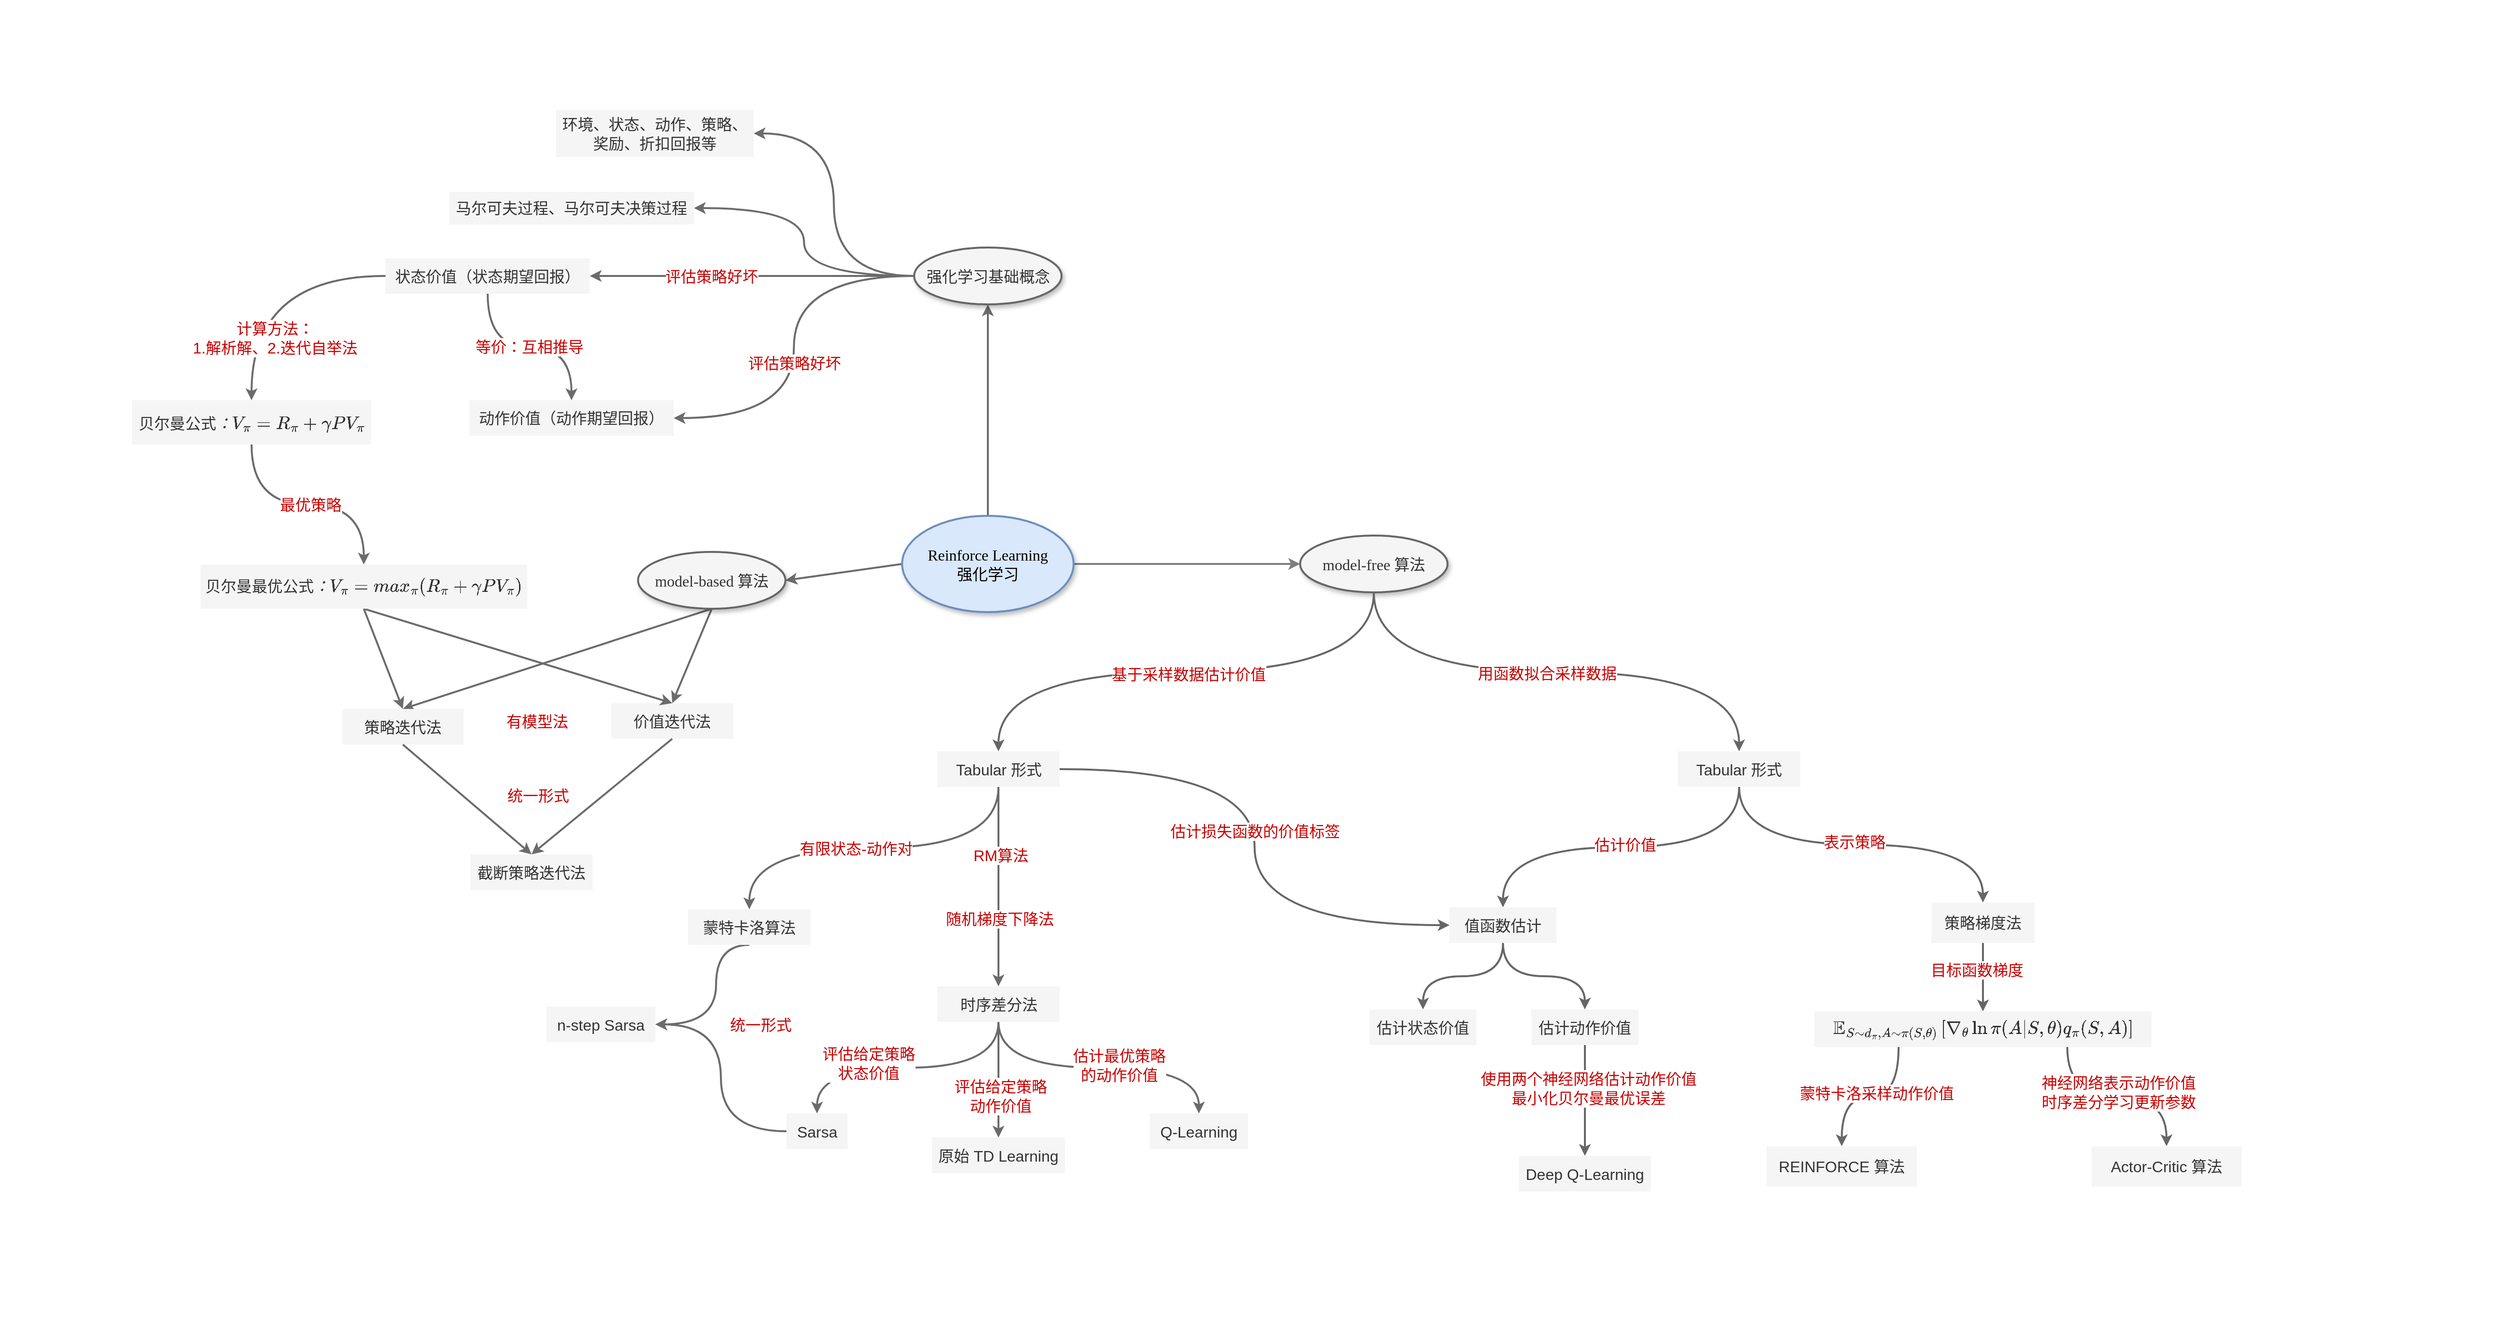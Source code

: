 <mxfile border="50" scale="3" compressed="false" locked="false" version="28.0.1">
  <diagram name="Blank" id="YmL12bMKpDGza6XwsDPr">
    <mxGraphModel dx="1973" dy="1643" grid="0" gridSize="10" guides="1" tooltips="1" connect="1" arrows="1" fold="1" page="0" pageScale="1" pageWidth="827" pageHeight="1169" background="none" math="1" shadow="0">
      <root>
        <mxCell id="X5NqExCQtvZxIxQ7pmgY-0" />
        <mxCell id="1" parent="X5NqExCQtvZxIxQ7pmgY-0" />
        <mxCell id="Gr0Zq-AI6Quabplr0KPa-179" value="" style="swimlane;html=1;startSize=0;horizontal=1;containerType=tree;labelBackgroundColor=none;strokeColor=none;strokeWidth=1;fillColor=none;fontFamily=Comic Sans MS;fontSize=16;swimlaneLine=0;dashed=1;collapsible=0;swimlaneFillColor=none;" parent="1" vertex="1">
          <mxGeometry x="-505" y="-457" width="2593" height="1385" as="geometry" />
        </mxCell>
        <mxCell id="jKKv0_7eQxVgF26MUgQf-13" style="edgeStyle=orthogonalEdgeStyle;rounded=0;orthogonalLoop=1;jettySize=auto;html=1;exitX=0.5;exitY=0;exitDx=0;exitDy=0;entryX=0.5;entryY=1;entryDx=0;entryDy=0;curved=1;strokeWidth=2;strokeColor=light-dark(#6b6b6b, #ededed);fontSize=16;" parent="Gr0Zq-AI6Quabplr0KPa-179" source="Gr0Zq-AI6Quabplr0KPa-180" target="jKKv0_7eQxVgF26MUgQf-10" edge="1">
          <mxGeometry relative="1" as="geometry" />
        </mxCell>
        <mxCell id="YHKigMuBGNWTJUqa9Iyw-3" style="rounded=0;orthogonalLoop=1;jettySize=auto;html=1;exitX=0;exitY=0.5;exitDx=0;exitDy=0;entryX=1;entryY=0.5;entryDx=0;entryDy=0;strokeWidth=2;strokeColor=light-dark(#6b6b6b, #ededed);fontSize=16;" parent="Gr0Zq-AI6Quabplr0KPa-179" source="Gr0Zq-AI6Quabplr0KPa-180" target="YHKigMuBGNWTJUqa9Iyw-2" edge="1">
          <mxGeometry relative="1" as="geometry" />
        </mxCell>
        <mxCell id="YHKigMuBGNWTJUqa9Iyw-14" style="edgeStyle=orthogonalEdgeStyle;rounded=0;orthogonalLoop=1;jettySize=auto;html=1;exitX=0.5;exitY=1;exitDx=0;exitDy=0;strokeWidth=2;curved=1;strokeColor=light-dark(#6b6b6b, #ededed);fontSize=16;" parent="Gr0Zq-AI6Quabplr0KPa-179" source="Gr0Zq-AI6Quabplr0KPa-180" target="Gr0Zq-AI6Quabplr0KPa-180" edge="1">
          <mxGeometry relative="1" as="geometry" />
        </mxCell>
        <mxCell id="uGdyaslb6LzEYvwGpBnf-5" style="edgeStyle=orthogonalEdgeStyle;rounded=0;orthogonalLoop=1;jettySize=auto;html=1;exitX=1;exitY=0.5;exitDx=0;exitDy=0;entryX=0;entryY=0.5;entryDx=0;entryDy=0;curved=1;strokeWidth=2;strokeColor=light-dark(#7e7e7e, #ededed);" parent="Gr0Zq-AI6Quabplr0KPa-179" source="Gr0Zq-AI6Quabplr0KPa-180" target="uGdyaslb6LzEYvwGpBnf-3" edge="1">
          <mxGeometry relative="1" as="geometry" />
        </mxCell>
        <mxCell id="Gr0Zq-AI6Quabplr0KPa-180" value="&lt;font face=&quot;Comic Sans MS&quot;&gt;Reinforce Learning&lt;/font&gt;&lt;div&gt;&lt;font face=&quot;Comic Sans MS&quot;&gt;强化学习&lt;/font&gt;&lt;/div&gt;" style="ellipse;whiteSpace=wrap;html=1;align=center;container=1;recursiveResize=0;treeFolding=1;strokeWidth=2;fontSize=16;fillColor=#dae8fc;strokeColor=#6c8ebf;shadow=1;" parent="Gr0Zq-AI6Quabplr0KPa-179" vertex="1">
          <mxGeometry x="936" y="535.5" width="178" height="100" as="geometry" />
        </mxCell>
        <mxCell id="DzTKUxqz9tWYfkctsdNh-5" style="edgeStyle=orthogonalEdgeStyle;rounded=0;orthogonalLoop=1;jettySize=auto;html=1;exitX=0;exitY=0.5;exitDx=0;exitDy=0;entryX=1;entryY=0.5;entryDx=0;entryDy=0;curved=1;strokeWidth=2;strokeColor=light-dark(#6b6b6b, #ededed);fontSize=16;" parent="Gr0Zq-AI6Quabplr0KPa-179" source="jKKv0_7eQxVgF26MUgQf-10" target="DzTKUxqz9tWYfkctsdNh-4" edge="1">
          <mxGeometry relative="1" as="geometry" />
        </mxCell>
        <mxCell id="krSz1H4tb5_PnrN1vSMn-18" style="edgeStyle=orthogonalEdgeStyle;rounded=0;orthogonalLoop=1;jettySize=auto;html=1;exitX=0;exitY=0.5;exitDx=0;exitDy=0;entryX=1;entryY=0.5;entryDx=0;entryDy=0;curved=1;strokeWidth=2;strokeColor=light-dark(#6b6b6b, #ededed);fontSize=16;" parent="Gr0Zq-AI6Quabplr0KPa-179" source="jKKv0_7eQxVgF26MUgQf-10" target="krSz1H4tb5_PnrN1vSMn-16" edge="1">
          <mxGeometry relative="1" as="geometry" />
        </mxCell>
        <mxCell id="krSz1H4tb5_PnrN1vSMn-22" value="&lt;span style=&quot;color: rgb(200, 0, 0);&quot;&gt;评估策略好坏&lt;/span&gt;" style="edgeLabel;html=1;align=center;verticalAlign=middle;resizable=0;points=[];fontSize=16;" parent="krSz1H4tb5_PnrN1vSMn-18" vertex="1" connectable="0">
          <mxGeometry x="0.082" relative="1" as="geometry">
            <mxPoint as="offset" />
          </mxGeometry>
        </mxCell>
        <mxCell id="jKKv0_7eQxVgF26MUgQf-10" value="&lt;div&gt;&lt;font face=&quot;Comic Sans MS&quot;&gt;强化学习基础概念&lt;/font&gt;&lt;/div&gt;" style="ellipse;whiteSpace=wrap;html=1;align=center;container=1;recursiveResize=0;treeFolding=1;strokeWidth=2;fontSize=16;shadow=1;fillColor=#f5f5f5;fontColor=#333333;strokeColor=#666666;" parent="Gr0Zq-AI6Quabplr0KPa-179" vertex="1">
          <mxGeometry x="948.5" y="257" width="153" height="59" as="geometry" />
        </mxCell>
        <mxCell id="DzTKUxqz9tWYfkctsdNh-4" value="马尔可夫过程、马尔可夫决策过程" style="text;html=1;align=center;verticalAlign=middle;whiteSpace=wrap;rounded=0;fontSize=16;fillColor=#f5f5f5;fontColor=#333333;strokeColor=none;" parent="Gr0Zq-AI6Quabplr0KPa-179" vertex="1">
          <mxGeometry x="466" y="199" width="254" height="34" as="geometry" />
        </mxCell>
        <mxCell id="krSz1H4tb5_PnrN1vSMn-16" value="&lt;div&gt;动作价值（动作期望回报）&lt;/div&gt;" style="text;html=1;align=center;verticalAlign=middle;whiteSpace=wrap;rounded=0;fontSize=16;fillColor=#f5f5f5;fontColor=#333333;strokeColor=none;" parent="Gr0Zq-AI6Quabplr0KPa-179" vertex="1">
          <mxGeometry x="487" y="415.5" width="212" height="37" as="geometry" />
        </mxCell>
        <mxCell id="anW6oPUvbK2CG_fKDn-M-3" value="&lt;div&gt;价值迭代法&lt;/div&gt;" style="text;html=1;align=center;verticalAlign=middle;whiteSpace=wrap;rounded=0;fontSize=16;fillColor=#f5f5f5;fontColor=#333333;strokeColor=none;" parent="Gr0Zq-AI6Quabplr0KPa-179" vertex="1">
          <mxGeometry x="634" y="730" width="127" height="37" as="geometry" />
        </mxCell>
        <mxCell id="YHKigMuBGNWTJUqa9Iyw-10" style="rounded=0;orthogonalLoop=1;jettySize=auto;html=1;exitX=0.5;exitY=1;exitDx=0;exitDy=0;entryX=0.5;entryY=0;entryDx=0;entryDy=0;strokeWidth=2;strokeColor=light-dark(#6b6b6b, #ededed);fontSize=16;" parent="Gr0Zq-AI6Quabplr0KPa-179" source="hJSKXu2BrGVSYL8usAjy-1" target="anW6oPUvbK2CG_fKDn-M-3" edge="1">
          <mxGeometry relative="1" as="geometry" />
        </mxCell>
        <mxCell id="hJSKXu2BrGVSYL8usAjy-1" value="&lt;div&gt;$$贝尔曼最优公式：V_{\pi}=max_{\pi}(R_{\pi}+\gamma P V_{\pi})$$&lt;/div&gt;" style="text;html=1;align=center;verticalAlign=middle;whiteSpace=wrap;rounded=0;fontSize=16;fillColor=#f5f5f5;fontColor=#333333;strokeColor=none;" parent="Gr0Zq-AI6Quabplr0KPa-179" vertex="1">
          <mxGeometry x="208" y="586" width="339" height="46" as="geometry" />
        </mxCell>
        <mxCell id="YHKigMuBGNWTJUqa9Iyw-11" style="rounded=0;orthogonalLoop=1;jettySize=auto;html=1;exitX=0.5;exitY=1;exitDx=0;exitDy=0;entryX=0.5;entryY=0;entryDx=0;entryDy=0;strokeColor=light-dark(#6b6b6b, #ededed);strokeWidth=2;fontSize=16;" parent="Gr0Zq-AI6Quabplr0KPa-179" source="YHKigMuBGNWTJUqa9Iyw-2" target="anW6oPUvbK2CG_fKDn-M-2" edge="1">
          <mxGeometry relative="1" as="geometry" />
        </mxCell>
        <mxCell id="YHKigMuBGNWTJUqa9Iyw-12" style="rounded=0;orthogonalLoop=1;jettySize=auto;html=1;exitX=0.5;exitY=1;exitDx=0;exitDy=0;entryX=0.5;entryY=0;entryDx=0;entryDy=0;strokeColor=light-dark(#6b6b6b, #ededed);strokeWidth=2;fontSize=16;" parent="Gr0Zq-AI6Quabplr0KPa-179" source="YHKigMuBGNWTJUqa9Iyw-2" target="anW6oPUvbK2CG_fKDn-M-3" edge="1">
          <mxGeometry relative="1" as="geometry" />
        </mxCell>
        <mxCell id="YHKigMuBGNWTJUqa9Iyw-2" value="&lt;div&gt;&lt;font face=&quot;Comic Sans MS&quot;&gt;model-based 算法&lt;/font&gt;&lt;/div&gt;" style="ellipse;whiteSpace=wrap;html=1;align=center;container=1;recursiveResize=0;treeFolding=1;strokeWidth=2;fontSize=16;shadow=1;fillColor=#f5f5f5;fontColor=#333333;strokeColor=#666666;" parent="Gr0Zq-AI6Quabplr0KPa-179" vertex="1">
          <mxGeometry x="662" y="573" width="153" height="59" as="geometry" />
        </mxCell>
        <mxCell id="anW6oPUvbK2CG_fKDn-M-12" value="&lt;font style=&quot;color: light-dark(rgb(200, 0, 0), rgb(237, 237, 237));&quot;&gt;有模型法&lt;/font&gt;" style="text;html=1;align=center;verticalAlign=middle;whiteSpace=wrap;rounded=0;fontSize=16;" parent="Gr0Zq-AI6Quabplr0KPa-179" vertex="1">
          <mxGeometry x="500" y="736" width="115" height="25" as="geometry" />
        </mxCell>
        <mxCell id="anW6oPUvbK2CG_fKDn-M-2" value="&lt;div&gt;策略迭代法&lt;/div&gt;" style="text;html=1;align=center;verticalAlign=middle;whiteSpace=wrap;rounded=0;fontSize=16;fillColor=#f5f5f5;fontColor=#333333;strokeColor=none;" parent="Gr0Zq-AI6Quabplr0KPa-179" vertex="1">
          <mxGeometry x="355" y="736" width="126" height="37" as="geometry" />
        </mxCell>
        <mxCell id="anW6oPUvbK2CG_fKDn-M-10" style="rounded=0;orthogonalLoop=1;jettySize=auto;html=1;exitX=0.5;exitY=1;exitDx=0;exitDy=0;strokeWidth=2;strokeColor=light-dark(#6b6b6b, #ededed);fontSize=16;entryX=0.5;entryY=0;entryDx=0;entryDy=0;" parent="Gr0Zq-AI6Quabplr0KPa-179" source="hJSKXu2BrGVSYL8usAjy-1" target="anW6oPUvbK2CG_fKDn-M-2" edge="1">
          <mxGeometry relative="1" as="geometry">
            <mxPoint x="330" y="722" as="targetPoint" />
          </mxGeometry>
        </mxCell>
        <mxCell id="0xfQ3__mSORnw1S1uJHA-2" value="&lt;div&gt;截断策略迭代法&lt;/div&gt;" style="text;html=1;align=center;verticalAlign=middle;whiteSpace=wrap;rounded=0;fontSize=16;fillColor=#f5f5f5;fontColor=#333333;strokeColor=none;" parent="Gr0Zq-AI6Quabplr0KPa-179" vertex="1">
          <mxGeometry x="488" y="887" width="127" height="37" as="geometry" />
        </mxCell>
        <mxCell id="0xfQ3__mSORnw1S1uJHA-3" style="rounded=0;orthogonalLoop=1;jettySize=auto;html=1;exitX=0.5;exitY=1;exitDx=0;exitDy=0;entryX=0.5;entryY=0;entryDx=0;entryDy=0;strokeWidth=2;strokeColor=light-dark(#6b6b6b, #ededed);fontSize=16;" parent="Gr0Zq-AI6Quabplr0KPa-179" source="anW6oPUvbK2CG_fKDn-M-2" target="0xfQ3__mSORnw1S1uJHA-2" edge="1">
          <mxGeometry relative="1" as="geometry" />
        </mxCell>
        <mxCell id="0xfQ3__mSORnw1S1uJHA-4" style="rounded=0;orthogonalLoop=1;jettySize=auto;html=1;exitX=0.5;exitY=1;exitDx=0;exitDy=0;entryX=0.5;entryY=0;entryDx=0;entryDy=0;strokeColor=light-dark(#6b6b6b, #ededed);strokeWidth=2;fontSize=16;" parent="Gr0Zq-AI6Quabplr0KPa-179" source="anW6oPUvbK2CG_fKDn-M-3" target="0xfQ3__mSORnw1S1uJHA-2" edge="1">
          <mxGeometry relative="1" as="geometry" />
        </mxCell>
        <mxCell id="YHKigMuBGNWTJUqa9Iyw-1" value="&lt;font style=&quot;color: light-dark(rgb(200, 0, 0), rgb(237, 237, 237));&quot;&gt;统一形式&lt;/font&gt;" style="text;html=1;align=center;verticalAlign=middle;resizable=0;points=[];autosize=1;strokeColor=none;fillColor=none;fontSize=16;" parent="Gr0Zq-AI6Quabplr0KPa-179" vertex="1">
          <mxGeometry x="516.5" y="810" width="82" height="31" as="geometry" />
        </mxCell>
        <mxCell id="anW6oPUvbK2CG_fKDn-M-8" style="edgeStyle=orthogonalEdgeStyle;rounded=0;orthogonalLoop=1;jettySize=auto;html=1;exitX=0.5;exitY=1;exitDx=0;exitDy=0;entryX=0.5;entryY=0;entryDx=0;entryDy=0;curved=1;strokeWidth=2;strokeColor=light-dark(#6b6b6b, #ededed);fontSize=16;" parent="Gr0Zq-AI6Quabplr0KPa-179" source="krSz1H4tb5_PnrN1vSMn-36" target="hJSKXu2BrGVSYL8usAjy-1" edge="1">
          <mxGeometry relative="1" as="geometry" />
        </mxCell>
        <mxCell id="anW6oPUvbK2CG_fKDn-M-9" value="最优策略" style="edgeLabel;html=1;align=center;verticalAlign=middle;resizable=0;points=[];fontColor=light-dark(#c80000, #ededed);fontSize=16;" parent="anW6oPUvbK2CG_fKDn-M-8" vertex="1" connectable="0">
          <mxGeometry x="-0.132" relative="1" as="geometry">
            <mxPoint x="18" as="offset" />
          </mxGeometry>
        </mxCell>
        <mxCell id="krSz1H4tb5_PnrN1vSMn-36" value="&lt;div&gt;$$贝尔曼公式：V_{\pi}=R_{\pi}+\gamma P V_{\pi}$$&lt;/div&gt;" style="text;html=1;align=center;verticalAlign=middle;whiteSpace=wrap;rounded=0;fontSize=16;fillColor=#f5f5f5;fontColor=#333333;strokeColor=none;" parent="Gr0Zq-AI6Quabplr0KPa-179" vertex="1">
          <mxGeometry x="137" y="415.5" width="248" height="46" as="geometry" />
        </mxCell>
        <mxCell id="krSz1H4tb5_PnrN1vSMn-37" style="edgeStyle=orthogonalEdgeStyle;rounded=0;orthogonalLoop=1;jettySize=auto;html=1;exitX=0;exitY=0.5;exitDx=0;exitDy=0;entryX=0.5;entryY=0;entryDx=0;entryDy=0;curved=1;strokeWidth=2;strokeColor=light-dark(#6b6b6b, #ededed);fontSize=16;" parent="Gr0Zq-AI6Quabplr0KPa-179" source="krSz1H4tb5_PnrN1vSMn-10" target="krSz1H4tb5_PnrN1vSMn-36" edge="1">
          <mxGeometry relative="1" as="geometry" />
        </mxCell>
        <mxCell id="iZsCwkJQV0r_uRHZyLfL-1" value="计算方法：&lt;div&gt;1.解析解、&lt;span style=&quot;background-color: light-dark(#ffffff, var(--ge-dark-color, #121212)); color: light-dark(rgb(200, 0, 0), rgb(237, 237, 237));&quot;&gt;2.迭代自举法&lt;/span&gt;&lt;/div&gt;" style="edgeLabel;html=1;align=center;verticalAlign=middle;resizable=0;points=[];fontColor=light-dark(#c80000, #ededed);fontSize=16;" parent="krSz1H4tb5_PnrN1vSMn-37" vertex="1" connectable="0">
          <mxGeometry x="0.003" y="-2" relative="1" as="geometry">
            <mxPoint x="19" y="66" as="offset" />
          </mxGeometry>
        </mxCell>
        <mxCell id="iZsCwkJQV0r_uRHZyLfL-5" style="edgeStyle=orthogonalEdgeStyle;rounded=0;orthogonalLoop=1;jettySize=auto;html=1;exitX=0.5;exitY=1;exitDx=0;exitDy=0;entryX=0.5;entryY=0;entryDx=0;entryDy=0;curved=1;strokeColor=light-dark(#6b6b6b, #ededed);strokeWidth=2;fontSize=16;" parent="Gr0Zq-AI6Quabplr0KPa-179" source="krSz1H4tb5_PnrN1vSMn-10" target="krSz1H4tb5_PnrN1vSMn-16" edge="1">
          <mxGeometry relative="1" as="geometry" />
        </mxCell>
        <mxCell id="KGutzesV_vw_Q6OyUhxC-1" value="&lt;font&gt;等价：互相推导&lt;/font&gt;" style="edgeLabel;html=1;align=center;verticalAlign=middle;resizable=0;points=[];fontColor=light-dark(#c80000, #ededed);fontSize=16;" parent="iZsCwkJQV0r_uRHZyLfL-5" vertex="1" connectable="0">
          <mxGeometry x="-0.273" y="11" relative="1" as="geometry">
            <mxPoint x="26" y="10" as="offset" />
          </mxGeometry>
        </mxCell>
        <mxCell id="krSz1H4tb5_PnrN1vSMn-10" value="&lt;div&gt;状态价值（状态期望回报）&lt;/div&gt;" style="text;html=1;align=center;verticalAlign=middle;whiteSpace=wrap;rounded=0;fontSize=16;fillColor=#f5f5f5;fontColor=#333333;strokeColor=none;" parent="Gr0Zq-AI6Quabplr0KPa-179" vertex="1">
          <mxGeometry x="400" y="268" width="212" height="37" as="geometry" />
        </mxCell>
        <mxCell id="krSz1H4tb5_PnrN1vSMn-11" style="edgeStyle=orthogonalEdgeStyle;rounded=0;orthogonalLoop=1;jettySize=auto;html=1;exitX=0;exitY=0.5;exitDx=0;exitDy=0;entryX=1;entryY=0.5;entryDx=0;entryDy=0;curved=1;strokeWidth=2;strokeColor=light-dark(#6b6b6b, #ededed);fontSize=16;" parent="Gr0Zq-AI6Quabplr0KPa-179" source="jKKv0_7eQxVgF26MUgQf-10" target="krSz1H4tb5_PnrN1vSMn-10" edge="1">
          <mxGeometry relative="1" as="geometry" />
        </mxCell>
        <mxCell id="krSz1H4tb5_PnrN1vSMn-15" value="&lt;font&gt;评估策略好坏&lt;/font&gt;" style="edgeLabel;html=1;align=center;verticalAlign=middle;resizable=0;points=[];fontColor=light-dark(#c80000, #ededed);fontSize=16;" parent="krSz1H4tb5_PnrN1vSMn-11" vertex="1" connectable="0">
          <mxGeometry x="0.048" y="-1" relative="1" as="geometry">
            <mxPoint x="-34" y="1" as="offset" />
          </mxGeometry>
        </mxCell>
        <mxCell id="DzTKUxqz9tWYfkctsdNh-1" value="环境、状态、动作、策略、奖励、折扣回报等" style="text;html=1;align=center;verticalAlign=middle;whiteSpace=wrap;rounded=0;fontSize=16;fillColor=#f5f5f5;fontColor=#333333;strokeColor=none;" parent="Gr0Zq-AI6Quabplr0KPa-179" vertex="1">
          <mxGeometry x="577" y="114" width="205" height="49" as="geometry" />
        </mxCell>
        <mxCell id="iZsCwkJQV0r_uRHZyLfL-4" style="edgeStyle=orthogonalEdgeStyle;rounded=0;orthogonalLoop=1;jettySize=auto;html=1;exitX=0;exitY=0.5;exitDx=0;exitDy=0;entryX=1;entryY=0.5;entryDx=0;entryDy=0;curved=1;strokeWidth=2;strokeColor=light-dark(#6b6b6b, #ededed);fontSize=16;" parent="Gr0Zq-AI6Quabplr0KPa-179" source="jKKv0_7eQxVgF26MUgQf-10" target="DzTKUxqz9tWYfkctsdNh-1" edge="1">
          <mxGeometry relative="1" as="geometry" />
        </mxCell>
        <mxCell id="uGdyaslb6LzEYvwGpBnf-3" value="&lt;div&gt;&lt;font face=&quot;Comic Sans MS&quot;&gt;model-free 算法&lt;/font&gt;&lt;/div&gt;" style="ellipse;whiteSpace=wrap;html=1;align=center;container=1;recursiveResize=0;treeFolding=1;strokeWidth=2;fontSize=16;shadow=1;fillColor=#f5f5f5;fontColor=#333333;strokeColor=#666666;" parent="Gr0Zq-AI6Quabplr0KPa-179" vertex="1">
          <mxGeometry x="1349" y="556" width="153" height="59" as="geometry" />
        </mxCell>
        <mxCell id="o1xfVa4LQk4047sGfXNC-4" style="rounded=0;orthogonalLoop=1;jettySize=auto;html=1;exitX=0.5;exitY=1;exitDx=0;exitDy=0;entryX=0.5;entryY=0;entryDx=0;entryDy=0;strokeColor=light-dark(#666666, #ededed);strokeWidth=2;" parent="Gr0Zq-AI6Quabplr0KPa-179" source="uGdyaslb6LzEYvwGpBnf-16" target="o1xfVa4LQk4047sGfXNC-3" edge="1">
          <mxGeometry relative="1" as="geometry" />
        </mxCell>
        <mxCell id="o1xfVa4LQk4047sGfXNC-6" value="目标函数梯度" style="edgeLabel;html=1;align=center;verticalAlign=middle;resizable=0;points=[];fontColor=light-dark(#c80000, #ededed);fontSize=16;" parent="o1xfVa4LQk4047sGfXNC-4" vertex="1" connectable="0">
          <mxGeometry x="0.076" y="-1" relative="1" as="geometry">
            <mxPoint x="-6" y="-10" as="offset" />
          </mxGeometry>
        </mxCell>
        <mxCell id="uGdyaslb6LzEYvwGpBnf-16" value="&lt;div&gt;策略梯度法&lt;/div&gt;" style="text;html=1;align=center;verticalAlign=middle;whiteSpace=wrap;rounded=0;fontSize=16;fillColor=#f5f5f5;fontColor=#333333;strokeColor=none;" parent="Gr0Zq-AI6Quabplr0KPa-179" vertex="1">
          <mxGeometry x="2004" y="937" width="107" height="42" as="geometry" />
        </mxCell>
        <mxCell id="o1xfVa4LQk4047sGfXNC-8" style="edgeStyle=orthogonalEdgeStyle;rounded=0;orthogonalLoop=1;jettySize=auto;html=1;exitX=0.25;exitY=1;exitDx=0;exitDy=0;entryX=0.5;entryY=0;entryDx=0;entryDy=0;curved=1;strokeWidth=2;strokeColor=light-dark(#666666, #ededed);" parent="Gr0Zq-AI6Quabplr0KPa-179" source="o1xfVa4LQk4047sGfXNC-3" target="o1xfVa4LQk4047sGfXNC-7" edge="1">
          <mxGeometry relative="1" as="geometry" />
        </mxCell>
        <mxCell id="o1xfVa4LQk4047sGfXNC-10" value="&lt;font style=&quot;font-size: 16px; color: light-dark(rgb(200, 0, 0), rgb(237, 237, 237));&quot;&gt;蒙特卡洛采样动作价值&lt;/font&gt;" style="edgeLabel;html=1;align=center;verticalAlign=middle;resizable=0;points=[];" parent="o1xfVa4LQk4047sGfXNC-8" vertex="1" connectable="0">
          <mxGeometry x="-0.078" y="-4" relative="1" as="geometry">
            <mxPoint as="offset" />
          </mxGeometry>
        </mxCell>
        <mxCell id="6Vp8XVf-GO7mJZ-Fz7-u-2" style="edgeStyle=orthogonalEdgeStyle;rounded=0;orthogonalLoop=1;jettySize=auto;html=1;exitX=0.75;exitY=1;exitDx=0;exitDy=0;entryX=0.5;entryY=0;entryDx=0;entryDy=0;curved=1;strokeWidth=2;strokeColor=light-dark(#666666, #ededed);" edge="1" parent="Gr0Zq-AI6Quabplr0KPa-179" source="o1xfVa4LQk4047sGfXNC-3" target="6Vp8XVf-GO7mJZ-Fz7-u-1">
          <mxGeometry relative="1" as="geometry" />
        </mxCell>
        <mxCell id="6Vp8XVf-GO7mJZ-Fz7-u-4" value="&lt;font color=&quot;#c80000&quot;&gt;&lt;span style=&quot;font-size: 16px;&quot;&gt;神经网络表示动作价值&lt;/span&gt;&lt;/font&gt;&lt;div&gt;&lt;font color=&quot;#c80000&quot;&gt;&lt;span style=&quot;font-size: 16px;&quot;&gt;时序差分学习更新参数&lt;/span&gt;&lt;/font&gt;&lt;/div&gt;" style="edgeLabel;html=1;align=center;verticalAlign=middle;resizable=0;points=[];" vertex="1" connectable="0" parent="6Vp8XVf-GO7mJZ-Fz7-u-2">
          <mxGeometry x="-0.009" y="1" relative="1" as="geometry">
            <mxPoint x="2" y="-4" as="offset" />
          </mxGeometry>
        </mxCell>
        <mxCell id="o1xfVa4LQk4047sGfXNC-3" value="$$\mathbb{E}_{S \sim d_{\pi}, A \sim \pi(S, \theta)} \left[ \nabla_\theta \ln \pi(A | S, \theta) q_\pi(S, A) \right]$$" style="text;html=1;align=center;verticalAlign=middle;whiteSpace=wrap;rounded=0;fontSize=16;fillColor=#f5f5f5;fontColor=#333333;strokeColor=none;" parent="Gr0Zq-AI6Quabplr0KPa-179" vertex="1">
          <mxGeometry x="1882.5" y="1050" width="350" height="37" as="geometry" />
        </mxCell>
        <mxCell id="o1xfVa4LQk4047sGfXNC-7" value="&lt;div&gt;REINFORCE 算法&lt;/div&gt;" style="text;html=1;align=center;verticalAlign=middle;whiteSpace=wrap;rounded=0;fontSize=16;fillColor=#f5f5f5;fontColor=#333333;strokeColor=none;" parent="Gr0Zq-AI6Quabplr0KPa-179" vertex="1">
          <mxGeometry x="1833" y="1190" width="156" height="42" as="geometry" />
        </mxCell>
        <mxCell id="6Vp8XVf-GO7mJZ-Fz7-u-1" value="&lt;div&gt;Actor-Critic 算法&lt;/div&gt;" style="text;html=1;align=center;verticalAlign=middle;whiteSpace=wrap;rounded=0;fontSize=16;fillColor=#f5f5f5;fontColor=#333333;strokeColor=none;" vertex="1" parent="Gr0Zq-AI6Quabplr0KPa-179">
          <mxGeometry x="2170" y="1190" width="156" height="42" as="geometry" />
        </mxCell>
        <mxCell id="YHKigMuBGNWTJUqa9Iyw-17" style="edgeStyle=orthogonalEdgeStyle;rounded=0;orthogonalLoop=1;jettySize=auto;html=1;exitX=0.5;exitY=1;exitDx=0;exitDy=0;entryX=0.5;entryY=0;entryDx=0;entryDy=0;curved=1;strokeWidth=2;strokeColor=light-dark(#6b6b6b, #ededed);fontSize=16;" parent="1" source="uGdyaslb6LzEYvwGpBnf-11" target="YHKigMuBGNWTJUqa9Iyw-16" edge="1">
          <mxGeometry relative="1" as="geometry" />
        </mxCell>
        <mxCell id="Y6D0DEkb-gYPL5URAM-n-2" value="&lt;font style=&quot;color: light-dark(rgb(200, 0, 0), rgb(237, 237, 237));&quot;&gt;有限状态-动作对&lt;/font&gt;" style="edgeLabel;html=1;align=center;verticalAlign=middle;resizable=0;points=[];fontSize=16;" parent="YHKigMuBGNWTJUqa9Iyw-17" vertex="1" connectable="0">
          <mxGeometry x="0.098" relative="1" as="geometry">
            <mxPoint as="offset" />
          </mxGeometry>
        </mxCell>
        <mxCell id="AChJmF0assDOjcqlXaD_-4" style="edgeStyle=orthogonalEdgeStyle;rounded=0;orthogonalLoop=1;jettySize=auto;html=1;exitX=0.5;exitY=1;exitDx=0;exitDy=0;entryX=0.5;entryY=0;entryDx=0;entryDy=0;curved=1;strokeColor=light-dark(#6b6b6b, #ededed);strokeWidth=2;fontSize=16;" parent="1" source="uGdyaslb6LzEYvwGpBnf-11" target="AChJmF0assDOjcqlXaD_-1" edge="1">
          <mxGeometry relative="1" as="geometry" />
        </mxCell>
        <mxCell id="AChJmF0assDOjcqlXaD_-5" value="RM算法" style="edgeLabel;html=1;align=center;verticalAlign=middle;resizable=0;points=[];fontSize=16;fontColor=light-dark(#c80000, #ededed);" parent="AChJmF0assDOjcqlXaD_-4" vertex="1" connectable="0">
          <mxGeometry x="-0.405" y="5" relative="1" as="geometry">
            <mxPoint x="-3" y="9" as="offset" />
          </mxGeometry>
        </mxCell>
        <mxCell id="AChJmF0assDOjcqlXaD_-6" value="随机梯度下降法" style="edgeLabel;html=1;align=center;verticalAlign=middle;resizable=0;points=[];fontSize=16;fontColor=light-dark(#c80000, #ededed);" parent="AChJmF0assDOjcqlXaD_-4" vertex="1" connectable="0">
          <mxGeometry x="0.322" y="1" relative="1" as="geometry">
            <mxPoint as="offset" />
          </mxGeometry>
        </mxCell>
        <mxCell id="dVCFVuDnOBJeET-Qv9br-1" style="edgeStyle=orthogonalEdgeStyle;rounded=0;orthogonalLoop=1;jettySize=auto;html=1;exitX=0.5;exitY=1;exitDx=0;exitDy=0;entryX=1;entryY=0.5;entryDx=0;entryDy=0;strokeWidth=2;curved=1;strokeColor=light-dark(#6b6b6b, #ededed);" parent="1" source="YHKigMuBGNWTJUqa9Iyw-16" target="rlLChUQJGHAt--yOqbyX-47" edge="1">
          <mxGeometry relative="1" as="geometry">
            <Array as="points">
              <mxPoint x="238" y="524" />
              <mxPoint x="238" y="607" />
            </Array>
          </mxGeometry>
        </mxCell>
        <mxCell id="YHKigMuBGNWTJUqa9Iyw-16" value="&lt;div&gt;蒙特卡洛算法&lt;/div&gt;" style="text;html=1;align=center;verticalAlign=middle;whiteSpace=wrap;rounded=0;fontSize=16;fillColor=#f5f5f5;fontColor=#333333;strokeColor=none;" parent="1" vertex="1">
          <mxGeometry x="209" y="487" width="127" height="37" as="geometry" />
        </mxCell>
        <mxCell id="rlLChUQJGHAt--yOqbyX-40" style="edgeStyle=orthogonalEdgeStyle;rounded=0;orthogonalLoop=1;jettySize=auto;html=1;exitX=0.5;exitY=1;exitDx=0;exitDy=0;entryX=0.5;entryY=0;entryDx=0;entryDy=0;strokeWidth=2;curved=1;strokeColor=light-dark(#6b6b6b, #ededed);" parent="1" source="AChJmF0assDOjcqlXaD_-1" target="rlLChUQJGHAt--yOqbyX-1" edge="1">
          <mxGeometry relative="1" as="geometry" />
        </mxCell>
        <mxCell id="rlLChUQJGHAt--yOqbyX-45" value="评估给定策略&lt;div&gt;动作价值&lt;/div&gt;" style="edgeLabel;html=1;align=center;verticalAlign=middle;resizable=0;points=[];fontColor=light-dark(#c80000, #ededed);fontSize=16;" parent="rlLChUQJGHAt--yOqbyX-40" vertex="1" connectable="0">
          <mxGeometry x="0.272" y="2" relative="1" as="geometry">
            <mxPoint as="offset" />
          </mxGeometry>
        </mxCell>
        <mxCell id="rlLChUQJGHAt--yOqbyX-41" style="edgeStyle=orthogonalEdgeStyle;rounded=0;orthogonalLoop=1;jettySize=auto;html=1;exitX=0.5;exitY=1;exitDx=0;exitDy=0;entryX=0.5;entryY=0;entryDx=0;entryDy=0;curved=1;strokeWidth=2;strokeColor=light-dark(#6b6b6b, #ededed);" parent="1" source="AChJmF0assDOjcqlXaD_-1" target="rlLChUQJGHAt--yOqbyX-39" edge="1">
          <mxGeometry relative="1" as="geometry" />
        </mxCell>
        <mxCell id="rlLChUQJGHAt--yOqbyX-44" value="评估给定策略&lt;div&gt;状态价值&lt;/div&gt;" style="edgeLabel;html=1;align=center;verticalAlign=middle;resizable=0;points=[];fontColor=light-dark(#c80000, #ededed);fontSize=16;" parent="rlLChUQJGHAt--yOqbyX-41" vertex="1" connectable="0">
          <mxGeometry x="0.282" y="2" relative="1" as="geometry">
            <mxPoint x="-1" y="-7" as="offset" />
          </mxGeometry>
        </mxCell>
        <mxCell id="rlLChUQJGHAt--yOqbyX-43" style="edgeStyle=orthogonalEdgeStyle;rounded=0;orthogonalLoop=1;jettySize=auto;html=1;exitX=0.5;exitY=1;exitDx=0;exitDy=0;entryX=0.5;entryY=0;entryDx=0;entryDy=0;curved=1;strokeWidth=2;strokeColor=light-dark(#6b6b6b, #ededed);" parent="1" source="AChJmF0assDOjcqlXaD_-1" target="rlLChUQJGHAt--yOqbyX-42" edge="1">
          <mxGeometry relative="1" as="geometry" />
        </mxCell>
        <mxCell id="rlLChUQJGHAt--yOqbyX-46" value="估计最优策略&lt;div&gt;的动作价值&lt;/div&gt;" style="edgeLabel;html=1;align=center;verticalAlign=middle;resizable=0;points=[];fontColor=light-dark(#c80000, #ededed);fontSize=16;" parent="rlLChUQJGHAt--yOqbyX-43" vertex="1" connectable="0">
          <mxGeometry x="0.167" y="-2" relative="1" as="geometry">
            <mxPoint x="-5" y="-5" as="offset" />
          </mxGeometry>
        </mxCell>
        <mxCell id="AChJmF0assDOjcqlXaD_-1" value="&lt;div&gt;时序差分法&lt;/div&gt;" style="text;html=1;align=center;verticalAlign=middle;whiteSpace=wrap;rounded=0;fontSize=16;fillColor=#f5f5f5;fontColor=#333333;strokeColor=none;" parent="1" vertex="1">
          <mxGeometry x="467.5" y="567" width="127" height="37" as="geometry" />
        </mxCell>
        <mxCell id="rlLChUQJGHAt--yOqbyX-1" value="&lt;div&gt;原始 TD Learning&lt;/div&gt;" style="text;html=1;align=center;verticalAlign=middle;whiteSpace=wrap;rounded=0;fontSize=16;fillColor=#f5f5f5;fontColor=#333333;strokeColor=none;" parent="1" vertex="1">
          <mxGeometry x="462" y="724" width="138" height="37" as="geometry" />
        </mxCell>
        <mxCell id="dVCFVuDnOBJeET-Qv9br-2" style="edgeStyle=orthogonalEdgeStyle;rounded=0;orthogonalLoop=1;jettySize=auto;html=1;exitX=0;exitY=0.5;exitDx=0;exitDy=0;entryX=1;entryY=0.5;entryDx=0;entryDy=0;strokeWidth=2;curved=1;strokeColor=light-dark(#6b6b6b, #ededed);" parent="1" source="rlLChUQJGHAt--yOqbyX-39" target="rlLChUQJGHAt--yOqbyX-47" edge="1">
          <mxGeometry relative="1" as="geometry" />
        </mxCell>
        <mxCell id="rlLChUQJGHAt--yOqbyX-39" value="&lt;div&gt;Sarsa&lt;/div&gt;" style="text;html=1;align=center;verticalAlign=middle;whiteSpace=wrap;rounded=0;fontSize=16;fillColor=#f5f5f5;fontColor=#333333;strokeColor=none;" parent="1" vertex="1">
          <mxGeometry x="311" y="699" width="63.5" height="37" as="geometry" />
        </mxCell>
        <mxCell id="rlLChUQJGHAt--yOqbyX-42" value="&lt;div&gt;Q-Learning&lt;/div&gt;" style="text;html=1;align=center;verticalAlign=middle;whiteSpace=wrap;rounded=0;fontSize=16;fillColor=#f5f5f5;fontColor=#333333;strokeColor=none;" parent="1" vertex="1">
          <mxGeometry x="688" y="699" width="102" height="37" as="geometry" />
        </mxCell>
        <mxCell id="rlLChUQJGHAt--yOqbyX-47" value="&lt;div&gt;n-step Sarsa&lt;/div&gt;" style="text;html=1;align=center;verticalAlign=middle;whiteSpace=wrap;rounded=0;fontSize=16;fillColor=#f5f5f5;fontColor=#333333;strokeColor=none;" parent="1" vertex="1">
          <mxGeometry x="62" y="588" width="113" height="37" as="geometry" />
        </mxCell>
        <mxCell id="dVCFVuDnOBJeET-Qv9br-3" value="&lt;font style=&quot;color: light-dark(rgb(200, 0, 0), rgb(237, 237, 237));&quot;&gt;统一形式&lt;/font&gt;" style="text;html=1;align=center;verticalAlign=middle;resizable=0;points=[];autosize=1;strokeColor=none;fillColor=none;fontSize=16;" parent="1" vertex="1">
          <mxGeometry x="243" y="591" width="82" height="31" as="geometry" />
        </mxCell>
        <mxCell id="uGdyaslb6LzEYvwGpBnf-7" style="edgeStyle=orthogonalEdgeStyle;rounded=0;orthogonalLoop=1;jettySize=auto;html=1;exitX=0.5;exitY=1;exitDx=0;exitDy=0;entryX=0.5;entryY=0;entryDx=0;entryDy=0;curved=1;strokeColor=light-dark(#666666, #ededed);strokeWidth=2;" parent="1" source="uGdyaslb6LzEYvwGpBnf-3" target="uGdyaslb6LzEYvwGpBnf-11" edge="1">
          <mxGeometry relative="1" as="geometry" />
        </mxCell>
        <mxCell id="uGdyaslb6LzEYvwGpBnf-9" value="&lt;span style=&quot;color: rgb(200, 0, 0); font-size: 16px;&quot;&gt;基于采样数据估计价值&lt;/span&gt;" style="edgeLabel;html=1;align=center;verticalAlign=middle;resizable=0;points=[];" parent="uGdyaslb6LzEYvwGpBnf-7" vertex="1" connectable="0">
          <mxGeometry x="-0.008" y="2" relative="1" as="geometry">
            <mxPoint as="offset" />
          </mxGeometry>
        </mxCell>
        <mxCell id="uGdyaslb6LzEYvwGpBnf-10" style="edgeStyle=orthogonalEdgeStyle;rounded=0;orthogonalLoop=1;jettySize=auto;html=1;exitX=0.5;exitY=1;exitDx=0;exitDy=0;entryX=0.5;entryY=0;entryDx=0;entryDy=0;curved=1;strokeWidth=2;strokeColor=light-dark(#666666, #ededed);" parent="1" source="uGdyaslb6LzEYvwGpBnf-3" target="uGdyaslb6LzEYvwGpBnf-13" edge="1">
          <mxGeometry relative="1" as="geometry" />
        </mxCell>
        <mxCell id="uGdyaslb6LzEYvwGpBnf-14" value="&lt;font style=&quot;font-size: 16px; color: light-dark(rgb(200, 0, 0), rgb(237, 237, 237));&quot;&gt;用函数拟合采样数据&lt;/font&gt;" style="edgeLabel;html=1;align=center;verticalAlign=middle;resizable=0;points=[];" parent="uGdyaslb6LzEYvwGpBnf-10" vertex="1" connectable="0">
          <mxGeometry x="-0.081" relative="1" as="geometry">
            <mxPoint x="12" y="1" as="offset" />
          </mxGeometry>
        </mxCell>
        <mxCell id="uGdyaslb6LzEYvwGpBnf-29" style="edgeStyle=orthogonalEdgeStyle;rounded=0;orthogonalLoop=1;jettySize=auto;html=1;exitX=1;exitY=0.5;exitDx=0;exitDy=0;entryX=0;entryY=0.5;entryDx=0;entryDy=0;curved=1;strokeWidth=2;strokeColor=light-dark(#666666, #ededed);" parent="1" source="uGdyaslb6LzEYvwGpBnf-11" target="uGdyaslb6LzEYvwGpBnf-15" edge="1">
          <mxGeometry relative="1" as="geometry" />
        </mxCell>
        <mxCell id="uGdyaslb6LzEYvwGpBnf-30" value="估计损失函数的价值标签" style="edgeLabel;html=1;align=center;verticalAlign=middle;resizable=0;points=[];fontColor=light-dark(#c80000, #ededed);fontSize=16;" parent="uGdyaslb6LzEYvwGpBnf-29" vertex="1" connectable="0">
          <mxGeometry x="-0.059" relative="1" as="geometry">
            <mxPoint as="offset" />
          </mxGeometry>
        </mxCell>
        <mxCell id="uGdyaslb6LzEYvwGpBnf-11" value="&lt;div&gt;Tabular 形式&lt;/div&gt;" style="text;html=1;align=center;verticalAlign=middle;whiteSpace=wrap;rounded=0;fontSize=16;fillColor=#f5f5f5;fontColor=#333333;strokeColor=none;" parent="1" vertex="1">
          <mxGeometry x="467.5" y="323" width="127" height="37" as="geometry" />
        </mxCell>
        <mxCell id="uGdyaslb6LzEYvwGpBnf-17" style="edgeStyle=orthogonalEdgeStyle;rounded=0;orthogonalLoop=1;jettySize=auto;html=1;exitX=0.5;exitY=1;exitDx=0;exitDy=0;entryX=0.5;entryY=0;entryDx=0;entryDy=0;curved=1;strokeWidth=2;strokeColor=light-dark(#666666, #ededed);" parent="1" source="uGdyaslb6LzEYvwGpBnf-13" target="uGdyaslb6LzEYvwGpBnf-15" edge="1">
          <mxGeometry relative="1" as="geometry" />
        </mxCell>
        <mxCell id="uGdyaslb6LzEYvwGpBnf-31" value="估计价值" style="edgeLabel;html=1;align=center;verticalAlign=middle;resizable=0;points=[];fontColor=light-dark(#c80000, #ededed);fontSize=16;" parent="uGdyaslb6LzEYvwGpBnf-17" vertex="1" connectable="0">
          <mxGeometry x="-0.077" relative="1" as="geometry">
            <mxPoint x="-10" y="-3" as="offset" />
          </mxGeometry>
        </mxCell>
        <mxCell id="uGdyaslb6LzEYvwGpBnf-18" style="edgeStyle=orthogonalEdgeStyle;rounded=0;orthogonalLoop=1;jettySize=auto;html=1;exitX=0.5;exitY=1;exitDx=0;exitDy=0;entryX=0.5;entryY=0;entryDx=0;entryDy=0;curved=1;strokeWidth=2;strokeColor=light-dark(#666666, #ededed);" parent="1" source="uGdyaslb6LzEYvwGpBnf-13" target="uGdyaslb6LzEYvwGpBnf-16" edge="1">
          <mxGeometry relative="1" as="geometry" />
        </mxCell>
        <mxCell id="o1xfVa4LQk4047sGfXNC-1" value="&lt;font style=&quot;font-size: 16px; color: light-dark(rgb(200, 0, 0), rgb(237, 237, 237));&quot;&gt;表示策略&lt;/font&gt;" style="edgeLabel;html=1;align=center;verticalAlign=middle;resizable=0;points=[];" parent="uGdyaslb6LzEYvwGpBnf-18" vertex="1" connectable="0">
          <mxGeometry x="-0.104" y="-2" relative="1" as="geometry">
            <mxPoint x="12" y="-5" as="offset" />
          </mxGeometry>
        </mxCell>
        <mxCell id="uGdyaslb6LzEYvwGpBnf-13" value="&lt;div&gt;Tabular 形式&lt;/div&gt;" style="text;html=1;align=center;verticalAlign=middle;whiteSpace=wrap;rounded=0;fontSize=16;fillColor=#f5f5f5;fontColor=#333333;strokeColor=none;" parent="1" vertex="1">
          <mxGeometry x="1236" y="323" width="127" height="37" as="geometry" />
        </mxCell>
        <mxCell id="uGdyaslb6LzEYvwGpBnf-23" style="edgeStyle=orthogonalEdgeStyle;rounded=0;orthogonalLoop=1;jettySize=auto;html=1;exitX=0.5;exitY=1;exitDx=0;exitDy=0;entryX=0.5;entryY=0;entryDx=0;entryDy=0;curved=1;strokeWidth=2;strokeColor=light-dark(#666666, #ededed);" parent="1" source="uGdyaslb6LzEYvwGpBnf-15" target="uGdyaslb6LzEYvwGpBnf-20" edge="1">
          <mxGeometry relative="1" as="geometry" />
        </mxCell>
        <mxCell id="uGdyaslb6LzEYvwGpBnf-24" style="edgeStyle=orthogonalEdgeStyle;rounded=0;orthogonalLoop=1;jettySize=auto;html=1;exitX=0.5;exitY=1;exitDx=0;exitDy=0;entryX=0.5;entryY=0;entryDx=0;entryDy=0;curved=1;strokeWidth=2;strokeColor=light-dark(#666666, #ededed);" parent="1" source="uGdyaslb6LzEYvwGpBnf-15" target="uGdyaslb6LzEYvwGpBnf-21" edge="1">
          <mxGeometry relative="1" as="geometry" />
        </mxCell>
        <mxCell id="uGdyaslb6LzEYvwGpBnf-15" value="&lt;div&gt;值函数估计&lt;/div&gt;" style="text;html=1;align=center;verticalAlign=middle;whiteSpace=wrap;rounded=0;fontSize=16;fillColor=#f5f5f5;fontColor=#333333;strokeColor=none;" parent="1" vertex="1">
          <mxGeometry x="999" y="485" width="111" height="37" as="geometry" />
        </mxCell>
        <mxCell id="uGdyaslb6LzEYvwGpBnf-20" value="估计状态价值" style="text;html=1;align=center;verticalAlign=middle;whiteSpace=wrap;rounded=0;fontSize=16;fillColor=#f5f5f5;fontColor=#333333;strokeColor=none;" parent="1" vertex="1">
          <mxGeometry x="916" y="591" width="111" height="37" as="geometry" />
        </mxCell>
        <mxCell id="_KMvlSYnzqbNstY8ICiu-2" style="edgeStyle=orthogonalEdgeStyle;rounded=0;orthogonalLoop=1;jettySize=auto;html=1;exitX=0.5;exitY=1;exitDx=0;exitDy=0;entryX=0.5;entryY=0;entryDx=0;entryDy=0;strokeWidth=2;strokeColor=light-dark(#666666, #ededed);curved=1;" parent="1" source="uGdyaslb6LzEYvwGpBnf-21" target="uGdyaslb6LzEYvwGpBnf-22" edge="1">
          <mxGeometry relative="1" as="geometry" />
        </mxCell>
        <mxCell id="_KMvlSYnzqbNstY8ICiu-3" value="&lt;font style=&quot;font-size: 16px; color: light-dark(rgb(200, 0, 0), rgb(237, 237, 237));&quot;&gt;使用两个神经网络估计动作价值&lt;/font&gt;&lt;div&gt;&lt;font style=&quot;font-size: 16px; color: light-dark(rgb(200, 0, 0), rgb(237, 237, 237));&quot;&gt;最小化贝尔曼最优误差&lt;/font&gt;&lt;/div&gt;" style="edgeLabel;html=1;align=center;verticalAlign=middle;resizable=0;points=[];" parent="_KMvlSYnzqbNstY8ICiu-2" vertex="1" connectable="0">
          <mxGeometry x="-0.212" relative="1" as="geometry">
            <mxPoint x="3" y="-1" as="offset" />
          </mxGeometry>
        </mxCell>
        <mxCell id="uGdyaslb6LzEYvwGpBnf-21" value="估计动作价值" style="text;html=1;align=center;verticalAlign=middle;whiteSpace=wrap;rounded=0;fontSize=16;fillColor=#f5f5f5;fontColor=#333333;strokeColor=none;" parent="1" vertex="1">
          <mxGeometry x="1084" y="591" width="111" height="37" as="geometry" />
        </mxCell>
        <mxCell id="uGdyaslb6LzEYvwGpBnf-22" value="Deep Q-Learning" style="text;html=1;align=center;verticalAlign=middle;whiteSpace=wrap;rounded=0;fontSize=16;fillColor=#f5f5f5;fontColor=#333333;strokeColor=none;" parent="1" vertex="1">
          <mxGeometry x="1071" y="743" width="137" height="37" as="geometry" />
        </mxCell>
      </root>
    </mxGraphModel>
  </diagram>
</mxfile>
